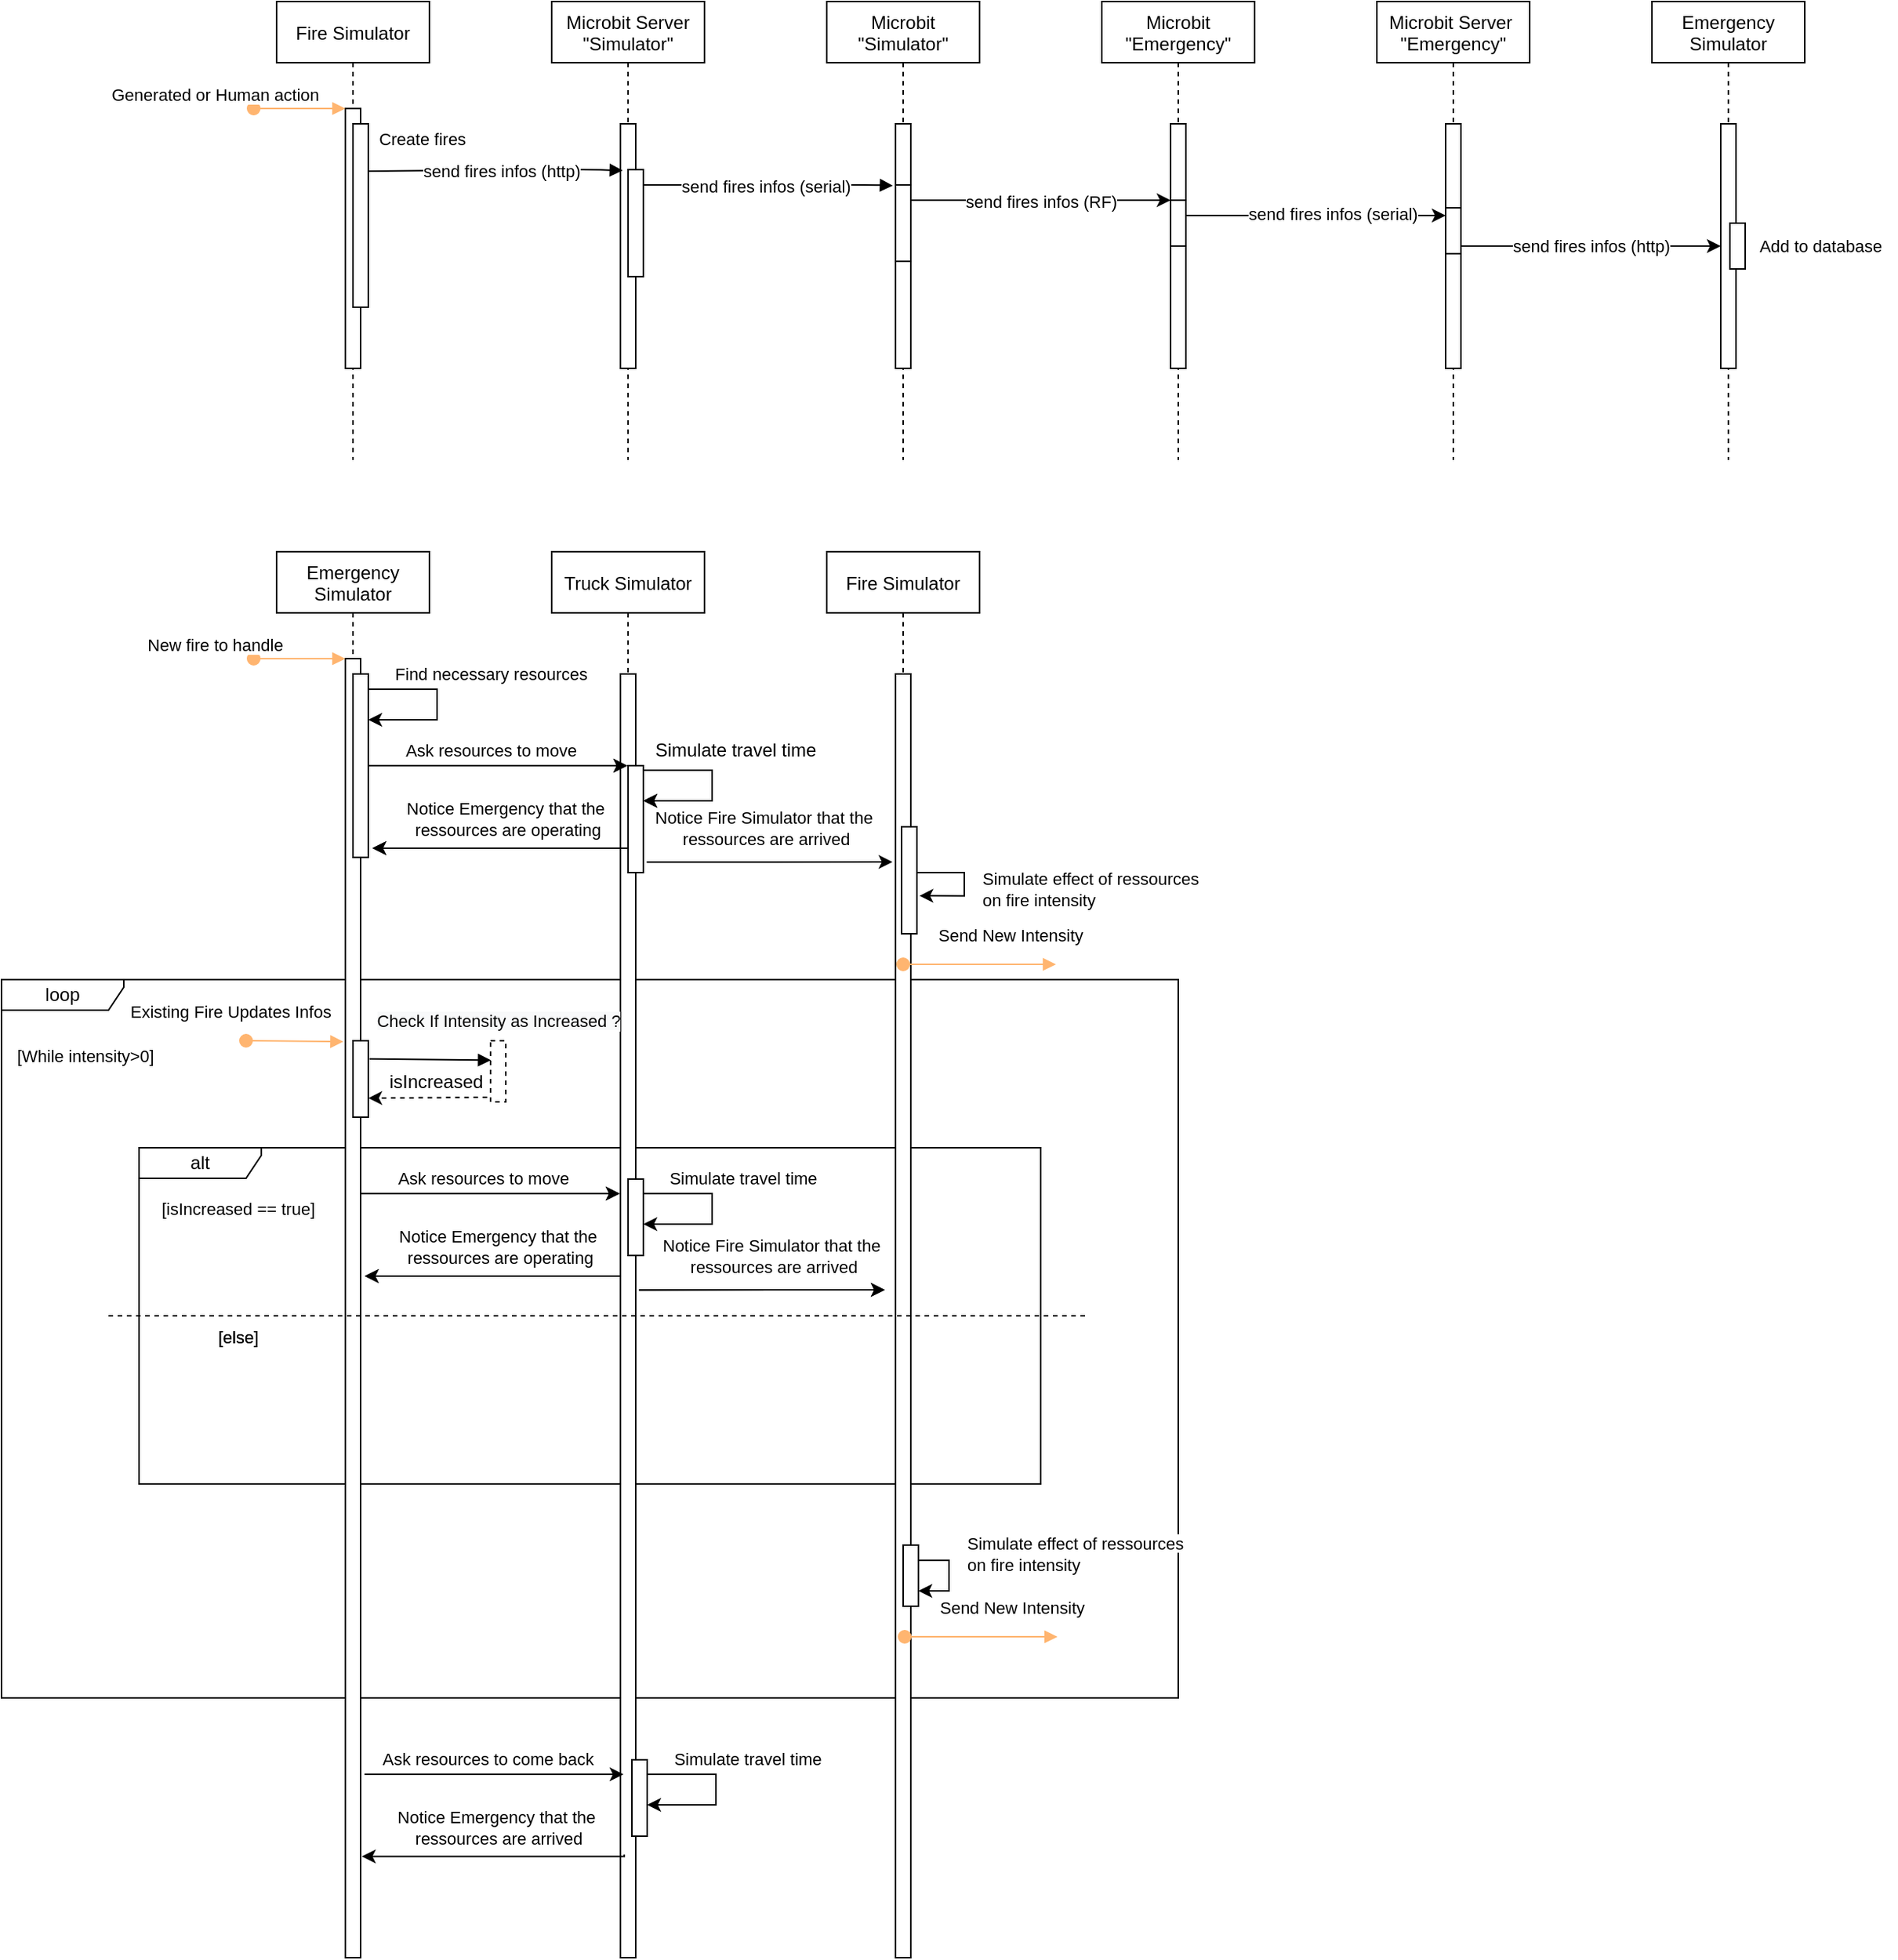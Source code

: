 <mxfile version="14.0.4" type="github">
  <diagram id="kgpKYQtTHZ0yAKxKKP6v" name="Page-1">
    <mxGraphModel dx="2438" dy="757" grid="1" gridSize="10" guides="1" tooltips="1" connect="1" arrows="1" fold="1" page="1" pageScale="1" pageWidth="850" pageHeight="1100" math="0" shadow="0" extFonts="Permanent Marker^https://fonts.googleapis.com/css?family=Permanent+Marker">
      <root>
        <mxCell id="0" />
        <mxCell id="1" parent="0" />
        <mxCell id="_Cd2gHY0J91j7cz8xgZX-41" value="loop" style="shape=umlFrame;whiteSpace=wrap;html=1;width=80;height=20;" parent="1" vertex="1">
          <mxGeometry x="-60" y="720" width="770" height="470" as="geometry" />
        </mxCell>
        <mxCell id="_Cd2gHY0J91j7cz8xgZX-14" value="alt" style="shape=umlFrame;whiteSpace=wrap;html=1;width=80;height=20;" parent="1" vertex="1">
          <mxGeometry x="30" y="830" width="590" height="220" as="geometry" />
        </mxCell>
        <mxCell id="3nuBFxr9cyL0pnOWT2aG-1" value="Fire Simulator" style="shape=umlLifeline;perimeter=lifelinePerimeter;container=1;collapsible=0;recursiveResize=0;rounded=0;shadow=0;strokeWidth=1;" parent="1" vertex="1">
          <mxGeometry x="120" y="80" width="100" height="300" as="geometry" />
        </mxCell>
        <mxCell id="3nuBFxr9cyL0pnOWT2aG-2" value="" style="points=[];perimeter=orthogonalPerimeter;rounded=0;shadow=0;strokeWidth=1;" parent="3nuBFxr9cyL0pnOWT2aG-1" vertex="1">
          <mxGeometry x="45" y="70" width="10" height="170" as="geometry" />
        </mxCell>
        <mxCell id="3nuBFxr9cyL0pnOWT2aG-3" value="Generated or Human action" style="verticalAlign=bottom;startArrow=oval;endArrow=block;startSize=8;shadow=0;strokeWidth=1;strokeColor=#FFB570;" parent="3nuBFxr9cyL0pnOWT2aG-1" target="3nuBFxr9cyL0pnOWT2aG-2" edge="1">
          <mxGeometry x="-1" y="-25" relative="1" as="geometry">
            <mxPoint x="-15" y="70" as="sourcePoint" />
            <mxPoint x="-25" y="-25" as="offset" />
          </mxGeometry>
        </mxCell>
        <mxCell id="3nuBFxr9cyL0pnOWT2aG-5" value="Microbit Server &#xa;&quot;Simulator&quot;" style="shape=umlLifeline;perimeter=lifelinePerimeter;container=1;collapsible=0;recursiveResize=0;rounded=0;shadow=0;strokeWidth=1;" parent="1" vertex="1">
          <mxGeometry x="300" y="80" width="100" height="300" as="geometry" />
        </mxCell>
        <mxCell id="3nuBFxr9cyL0pnOWT2aG-6" value="" style="points=[];perimeter=orthogonalPerimeter;rounded=0;shadow=0;strokeWidth=1;" parent="3nuBFxr9cyL0pnOWT2aG-5" vertex="1">
          <mxGeometry x="45" y="80" width="10" height="160" as="geometry" />
        </mxCell>
        <mxCell id="HOpp2nxaqxP0PWBmFJq2-1" value="Microbit &#xa;&quot;Simulator&quot;" style="shape=umlLifeline;perimeter=lifelinePerimeter;container=1;collapsible=0;recursiveResize=0;rounded=0;shadow=0;strokeWidth=1;" parent="1" vertex="1">
          <mxGeometry x="480" y="80" width="100" height="300" as="geometry" />
        </mxCell>
        <mxCell id="HOpp2nxaqxP0PWBmFJq2-2" value="" style="points=[];perimeter=orthogonalPerimeter;rounded=0;shadow=0;strokeWidth=1;" parent="HOpp2nxaqxP0PWBmFJq2-1" vertex="1">
          <mxGeometry x="45" y="80" width="10" height="160" as="geometry" />
        </mxCell>
        <mxCell id="9IBMMB6tiIiyF1nRFMf0-17" value="" style="rounded=0;whiteSpace=wrap;html=1;" parent="HOpp2nxaqxP0PWBmFJq2-1" vertex="1">
          <mxGeometry x="45" y="120" width="10" height="50" as="geometry" />
        </mxCell>
        <mxCell id="HOpp2nxaqxP0PWBmFJq2-3" value="Microbit &#xa;&quot;Emergency&quot;" style="shape=umlLifeline;perimeter=lifelinePerimeter;container=1;collapsible=0;recursiveResize=0;rounded=0;shadow=0;strokeWidth=1;" parent="1" vertex="1">
          <mxGeometry x="660" y="80" width="100" height="300" as="geometry" />
        </mxCell>
        <mxCell id="HOpp2nxaqxP0PWBmFJq2-4" value="" style="points=[];perimeter=orthogonalPerimeter;rounded=0;shadow=0;strokeWidth=1;" parent="HOpp2nxaqxP0PWBmFJq2-3" vertex="1">
          <mxGeometry x="45" y="80" width="10" height="160" as="geometry" />
        </mxCell>
        <mxCell id="9IBMMB6tiIiyF1nRFMf0-18" value="" style="rounded=0;whiteSpace=wrap;html=1;" parent="HOpp2nxaqxP0PWBmFJq2-3" vertex="1">
          <mxGeometry x="45" y="130" width="10" height="30" as="geometry" />
        </mxCell>
        <mxCell id="HOpp2nxaqxP0PWBmFJq2-5" value="Microbit Server &#xa;&quot;Emergency&quot;" style="shape=umlLifeline;perimeter=lifelinePerimeter;container=1;collapsible=0;recursiveResize=0;rounded=0;shadow=0;strokeWidth=1;" parent="1" vertex="1">
          <mxGeometry x="840" y="80" width="100" height="300" as="geometry" />
        </mxCell>
        <mxCell id="HOpp2nxaqxP0PWBmFJq2-6" value="" style="points=[];perimeter=orthogonalPerimeter;rounded=0;shadow=0;strokeWidth=1;" parent="HOpp2nxaqxP0PWBmFJq2-5" vertex="1">
          <mxGeometry x="45" y="80" width="10" height="160" as="geometry" />
        </mxCell>
        <mxCell id="9IBMMB6tiIiyF1nRFMf0-19" value="" style="rounded=0;whiteSpace=wrap;html=1;" parent="HOpp2nxaqxP0PWBmFJq2-5" vertex="1">
          <mxGeometry x="45" y="135" width="10" height="30" as="geometry" />
        </mxCell>
        <mxCell id="HOpp2nxaqxP0PWBmFJq2-7" value="Emergency &#xa;Simulator" style="shape=umlLifeline;perimeter=lifelinePerimeter;container=1;collapsible=0;recursiveResize=0;rounded=0;shadow=0;strokeWidth=1;" parent="1" vertex="1">
          <mxGeometry x="1020" y="80" width="100" height="300" as="geometry" />
        </mxCell>
        <mxCell id="HOpp2nxaqxP0PWBmFJq2-8" value="" style="points=[];perimeter=orthogonalPerimeter;rounded=0;shadow=0;strokeWidth=1;" parent="HOpp2nxaqxP0PWBmFJq2-7" vertex="1">
          <mxGeometry x="45" y="80" width="10" height="160" as="geometry" />
        </mxCell>
        <mxCell id="9IBMMB6tiIiyF1nRFMf0-20" value="" style="rounded=0;whiteSpace=wrap;html=1;" parent="HOpp2nxaqxP0PWBmFJq2-7" vertex="1">
          <mxGeometry x="51" y="145" width="10" height="30" as="geometry" />
        </mxCell>
        <mxCell id="HOpp2nxaqxP0PWBmFJq2-11" value="" style="verticalAlign=bottom;endArrow=block;shadow=0;strokeWidth=1;entryX=-0.171;entryY=0.253;entryDx=0;entryDy=0;entryPerimeter=0;" parent="1" source="3nuBFxr9cyL0pnOWT2aG-6" target="HOpp2nxaqxP0PWBmFJq2-2" edge="1">
          <mxGeometry relative="1" as="geometry">
            <mxPoint x="360" y="180.0" as="sourcePoint" />
            <mxPoint x="530.0" y="180.0" as="targetPoint" />
            <Array as="points">
              <mxPoint x="470" y="200" />
              <mxPoint x="510" y="200" />
            </Array>
          </mxGeometry>
        </mxCell>
        <mxCell id="9IBMMB6tiIiyF1nRFMf0-5" value="send fires infos (serial)" style="edgeLabel;html=1;align=center;verticalAlign=middle;resizable=0;points=[];" parent="HOpp2nxaqxP0PWBmFJq2-11" vertex="1" connectable="0">
          <mxGeometry x="-0.446" y="-1" relative="1" as="geometry">
            <mxPoint x="38.1" as="offset" />
          </mxGeometry>
        </mxCell>
        <mxCell id="9IBMMB6tiIiyF1nRFMf0-1" value="" style="rounded=0;whiteSpace=wrap;html=1;" parent="1" vertex="1">
          <mxGeometry x="170" y="160" width="10" height="120" as="geometry" />
        </mxCell>
        <mxCell id="9IBMMB6tiIiyF1nRFMf0-2" value="&lt;span style=&quot;font-size: 11px ; background-color: rgb(255 , 255 , 255)&quot;&gt;Create fires&lt;/span&gt;" style="text;html=1;align=center;verticalAlign=middle;resizable=0;points=[];autosize=1;" parent="1" vertex="1">
          <mxGeometry x="180" y="160" width="70" height="20" as="geometry" />
        </mxCell>
        <mxCell id="9IBMMB6tiIiyF1nRFMf0-3" value="" style="verticalAlign=bottom;endArrow=block;shadow=0;strokeWidth=1;entryX=0.148;entryY=0.191;entryDx=0;entryDy=0;entryPerimeter=0;" parent="1" target="3nuBFxr9cyL0pnOWT2aG-6" edge="1">
          <mxGeometry x="0.07" y="-20" relative="1" as="geometry">
            <mxPoint x="180" y="191" as="sourcePoint" />
            <mxPoint x="338.29" y="190.48" as="targetPoint" />
            <Array as="points">
              <mxPoint x="285" y="190" />
              <mxPoint x="325" y="190" />
            </Array>
            <mxPoint as="offset" />
          </mxGeometry>
        </mxCell>
        <mxCell id="9IBMMB6tiIiyF1nRFMf0-4" value="send fires infos (http)" style="edgeLabel;html=1;align=center;verticalAlign=middle;resizable=0;points=[];" parent="9IBMMB6tiIiyF1nRFMf0-3" vertex="1" connectable="0">
          <mxGeometry x="0.04" y="-1" relative="1" as="geometry">
            <mxPoint as="offset" />
          </mxGeometry>
        </mxCell>
        <mxCell id="9IBMMB6tiIiyF1nRFMf0-7" style="edgeStyle=orthogonalEdgeStyle;rounded=0;orthogonalLoop=1;jettySize=auto;html=1;" parent="1" source="HOpp2nxaqxP0PWBmFJq2-2" target="HOpp2nxaqxP0PWBmFJq2-4" edge="1">
          <mxGeometry relative="1" as="geometry">
            <Array as="points">
              <mxPoint x="640" y="210" />
              <mxPoint x="640" y="210" />
            </Array>
          </mxGeometry>
        </mxCell>
        <mxCell id="9IBMMB6tiIiyF1nRFMf0-8" value="&lt;span style=&quot;color: rgba(0 , 0 , 0 , 0) ; font-family: monospace ; font-size: 0px ; background-color: rgb(248 , 249 , 250)&quot;&gt;%3CmxGraphModel%3E%3Croot%3E%3CmxCell%20id%3D%220%22%2F%3E%3CmxCell%20id%3D%221%22%20parent%3D%220%22%2F%3E%3CmxCell%20id%3D%222%22%20value%3D%22send%20fires%20infos%20(serial)%22%20style%3D%22edgeLabel%3Bhtml%3D1%3Balign%3Dcenter%3BverticalAlign%3Dmiddle%3Bresizable%3D0%3Bpoints%3D%5B%5D%3B%22%20vertex%3D%221%22%20connectable%3D%220%22%20parent%3D%221%22%3E%3CmxGeometry%20x%3D%22439.997%22%20y%3D%22201%22%20as%3D%22geometry%22%2F%3E%3C%2FmxCell%3E%3C%2Froot%3E%3C%2FmxGraphModel%3E&lt;/span&gt;" style="edgeLabel;html=1;align=center;verticalAlign=middle;resizable=0;points=[];" parent="9IBMMB6tiIiyF1nRFMf0-7" vertex="1" connectable="0">
          <mxGeometry x="0.23" y="-1" relative="1" as="geometry">
            <mxPoint as="offset" />
          </mxGeometry>
        </mxCell>
        <mxCell id="9IBMMB6tiIiyF1nRFMf0-9" value="send fires infos (RF)" style="edgeLabel;html=1;align=center;verticalAlign=middle;resizable=0;points=[];" parent="9IBMMB6tiIiyF1nRFMf0-7" vertex="1" connectable="0">
          <mxGeometry x="0.117" y="-1" relative="1" as="geometry">
            <mxPoint x="-10.17" as="offset" />
          </mxGeometry>
        </mxCell>
        <mxCell id="9IBMMB6tiIiyF1nRFMf0-11" style="edgeStyle=orthogonalEdgeStyle;rounded=0;orthogonalLoop=1;jettySize=auto;html=1;" parent="1" source="HOpp2nxaqxP0PWBmFJq2-4" target="HOpp2nxaqxP0PWBmFJq2-6" edge="1">
          <mxGeometry relative="1" as="geometry">
            <Array as="points">
              <mxPoint x="810" y="220" />
              <mxPoint x="810" y="220" />
            </Array>
          </mxGeometry>
        </mxCell>
        <mxCell id="9IBMMB6tiIiyF1nRFMf0-12" value="send fires infos (serial)" style="edgeLabel;html=1;align=center;verticalAlign=middle;resizable=0;points=[];" parent="9IBMMB6tiIiyF1nRFMf0-11" vertex="1" connectable="0">
          <mxGeometry x="0.125" y="1" relative="1" as="geometry">
            <mxPoint as="offset" />
          </mxGeometry>
        </mxCell>
        <mxCell id="9IBMMB6tiIiyF1nRFMf0-13" style="edgeStyle=orthogonalEdgeStyle;rounded=0;orthogonalLoop=1;jettySize=auto;html=1;" parent="1" source="HOpp2nxaqxP0PWBmFJq2-6" target="HOpp2nxaqxP0PWBmFJq2-8" edge="1">
          <mxGeometry relative="1" as="geometry" />
        </mxCell>
        <mxCell id="9IBMMB6tiIiyF1nRFMf0-14" value="send fires infos (http)" style="edgeLabel;html=1;align=center;verticalAlign=middle;resizable=0;points=[];" parent="9IBMMB6tiIiyF1nRFMf0-13" vertex="1" connectable="0">
          <mxGeometry x="0.182" y="2" relative="1" as="geometry">
            <mxPoint x="-15.69" y="2" as="offset" />
          </mxGeometry>
        </mxCell>
        <mxCell id="9IBMMB6tiIiyF1nRFMf0-16" value="" style="rounded=0;whiteSpace=wrap;html=1;" parent="1" vertex="1">
          <mxGeometry x="350" y="190" width="10" height="70" as="geometry" />
        </mxCell>
        <mxCell id="9IBMMB6tiIiyF1nRFMf0-21" value="&lt;font style=&quot;font-size: 11px&quot;&gt;Add to database&lt;/font&gt;" style="text;html=1;align=center;verticalAlign=middle;resizable=0;points=[];autosize=1;" parent="1" vertex="1">
          <mxGeometry x="1080" y="230" width="100" height="20" as="geometry" />
        </mxCell>
        <mxCell id="9IBMMB6tiIiyF1nRFMf0-22" value="Emergency &#xa;Simulator" style="shape=umlLifeline;perimeter=lifelinePerimeter;container=1;collapsible=0;recursiveResize=0;rounded=0;shadow=0;strokeWidth=1;" parent="1" vertex="1">
          <mxGeometry x="120" y="440" width="100" height="920" as="geometry" />
        </mxCell>
        <mxCell id="9IBMMB6tiIiyF1nRFMf0-23" value="" style="points=[];perimeter=orthogonalPerimeter;rounded=0;shadow=0;strokeWidth=1;" parent="9IBMMB6tiIiyF1nRFMf0-22" vertex="1">
          <mxGeometry x="45" y="70" width="10" height="850" as="geometry" />
        </mxCell>
        <mxCell id="9IBMMB6tiIiyF1nRFMf0-24" value="New fire to handle" style="verticalAlign=bottom;startArrow=oval;endArrow=block;startSize=8;shadow=0;strokeWidth=1;strokeColor=#FFB570;" parent="9IBMMB6tiIiyF1nRFMf0-22" target="9IBMMB6tiIiyF1nRFMf0-23" edge="1">
          <mxGeometry x="-1" y="-25" relative="1" as="geometry">
            <mxPoint x="-15" y="70" as="sourcePoint" />
            <mxPoint x="-25" y="-25" as="offset" />
          </mxGeometry>
        </mxCell>
        <mxCell id="_Cd2gHY0J91j7cz8xgZX-11" value="" style="rounded=0;whiteSpace=wrap;html=1;" parent="9IBMMB6tiIiyF1nRFMf0-22" vertex="1">
          <mxGeometry x="50" y="320" width="10" height="50" as="geometry" />
        </mxCell>
        <mxCell id="9IBMMB6tiIiyF1nRFMf0-25" value="Truck Simulator" style="shape=umlLifeline;perimeter=lifelinePerimeter;container=1;collapsible=0;recursiveResize=0;rounded=0;shadow=0;strokeWidth=1;" parent="1" vertex="1">
          <mxGeometry x="300" y="440" width="100" height="920" as="geometry" />
        </mxCell>
        <mxCell id="9IBMMB6tiIiyF1nRFMf0-26" value="" style="points=[];perimeter=orthogonalPerimeter;rounded=0;shadow=0;strokeWidth=1;" parent="9IBMMB6tiIiyF1nRFMf0-25" vertex="1">
          <mxGeometry x="45" y="80" width="10" height="840" as="geometry" />
        </mxCell>
        <mxCell id="9IBMMB6tiIiyF1nRFMf0-27" value="Fire Simulator" style="shape=umlLifeline;perimeter=lifelinePerimeter;container=1;collapsible=0;recursiveResize=0;rounded=0;shadow=0;strokeWidth=1;" parent="1" vertex="1">
          <mxGeometry x="480" y="440" width="100" height="920" as="geometry" />
        </mxCell>
        <mxCell id="9IBMMB6tiIiyF1nRFMf0-28" value="" style="points=[];perimeter=orthogonalPerimeter;rounded=0;shadow=0;strokeWidth=1;" parent="9IBMMB6tiIiyF1nRFMf0-27" vertex="1">
          <mxGeometry x="45" y="80" width="10" height="840" as="geometry" />
        </mxCell>
        <mxCell id="9IBMMB6tiIiyF1nRFMf0-29" value="" style="rounded=0;whiteSpace=wrap;html=1;" parent="9IBMMB6tiIiyF1nRFMf0-27" vertex="1">
          <mxGeometry x="49" y="180" width="10" height="70" as="geometry" />
        </mxCell>
        <mxCell id="3ZhPSVdEmKSD0mF7kp4t-7" style="edgeStyle=orthogonalEdgeStyle;rounded=0;orthogonalLoop=1;jettySize=auto;html=1;entryX=1.167;entryY=0.645;entryDx=0;entryDy=0;entryPerimeter=0;" edge="1" parent="9IBMMB6tiIiyF1nRFMf0-27" source="9IBMMB6tiIiyF1nRFMf0-29" target="9IBMMB6tiIiyF1nRFMf0-29">
          <mxGeometry relative="1" as="geometry">
            <mxPoint x="110" y="215" as="targetPoint" />
            <Array as="points">
              <mxPoint x="90" y="210" />
              <mxPoint x="90" y="225" />
            </Array>
          </mxGeometry>
        </mxCell>
        <mxCell id="9IBMMB6tiIiyF1nRFMf0-59" style="edgeStyle=orthogonalEdgeStyle;rounded=0;orthogonalLoop=1;jettySize=auto;html=1;entryX=1;entryY=0.25;entryDx=0;entryDy=0;" parent="1" target="9IBMMB6tiIiyF1nRFMf0-41" edge="1">
          <mxGeometry relative="1" as="geometry">
            <mxPoint x="180" y="594" as="targetPoint" />
            <mxPoint x="180" y="564.034" as="sourcePoint" />
            <Array as="points">
              <mxPoint x="180" y="530" />
              <mxPoint x="225" y="530" />
              <mxPoint x="225" y="550" />
            </Array>
          </mxGeometry>
        </mxCell>
        <mxCell id="9IBMMB6tiIiyF1nRFMf0-63" style="edgeStyle=orthogonalEdgeStyle;rounded=0;orthogonalLoop=1;jettySize=auto;html=1;" parent="1" source="9IBMMB6tiIiyF1nRFMf0-41" target="9IBMMB6tiIiyF1nRFMf0-25" edge="1">
          <mxGeometry relative="1" as="geometry">
            <Array as="points">
              <mxPoint x="300" y="580" />
              <mxPoint x="300" y="580" />
            </Array>
          </mxGeometry>
        </mxCell>
        <mxCell id="9IBMMB6tiIiyF1nRFMf0-64" value="Ask resources to move" style="edgeLabel;html=1;align=center;verticalAlign=middle;resizable=0;points=[];" parent="9IBMMB6tiIiyF1nRFMf0-63" vertex="1" connectable="0">
          <mxGeometry x="-0.248" relative="1" as="geometry">
            <mxPoint x="16.55" y="-10" as="offset" />
          </mxGeometry>
        </mxCell>
        <mxCell id="9IBMMB6tiIiyF1nRFMf0-41" value="" style="rounded=0;whiteSpace=wrap;html=1;" parent="1" vertex="1">
          <mxGeometry x="170" y="520" width="10" height="120" as="geometry" />
        </mxCell>
        <mxCell id="_Cd2gHY0J91j7cz8xgZX-1" style="edgeStyle=orthogonalEdgeStyle;rounded=0;orthogonalLoop=1;jettySize=auto;html=1;exitX=1.219;exitY=0.902;exitDx=0;exitDy=0;exitPerimeter=0;" parent="1" source="9IBMMB6tiIiyF1nRFMf0-52" edge="1">
          <mxGeometry relative="1" as="geometry">
            <mxPoint x="523" y="643" as="targetPoint" />
            <Array as="points">
              <mxPoint x="523" y="644" />
            </Array>
          </mxGeometry>
        </mxCell>
        <mxCell id="_Cd2gHY0J91j7cz8xgZX-2" style="edgeStyle=orthogonalEdgeStyle;rounded=0;orthogonalLoop=1;jettySize=auto;html=1;exitX=0;exitY=0.75;exitDx=0;exitDy=0;entryX=1.267;entryY=0.95;entryDx=0;entryDy=0;entryPerimeter=0;" parent="1" source="9IBMMB6tiIiyF1nRFMf0-52" target="9IBMMB6tiIiyF1nRFMf0-41" edge="1">
          <mxGeometry relative="1" as="geometry">
            <Array as="points">
              <mxPoint x="350" y="634" />
            </Array>
          </mxGeometry>
        </mxCell>
        <mxCell id="_Cd2gHY0J91j7cz8xgZX-3" value="Notice Emergency that the&amp;nbsp;&lt;br&gt;ressources are arrived" style="edgeLabel;html=1;align=center;verticalAlign=middle;resizable=0;points=[];" parent="_Cd2gHY0J91j7cz8xgZX-2" vertex="1" connectable="0">
          <mxGeometry x="0.167" relative="1" as="geometry">
            <mxPoint x="17.5" y="-19" as="offset" />
          </mxGeometry>
        </mxCell>
        <mxCell id="9IBMMB6tiIiyF1nRFMf0-52" value="" style="rounded=0;whiteSpace=wrap;html=1;" parent="1" vertex="1">
          <mxGeometry x="350" y="580" width="10" height="70" as="geometry" />
        </mxCell>
        <mxCell id="9IBMMB6tiIiyF1nRFMf0-62" value="&lt;font style=&quot;font-size: 11px&quot;&gt;Find necessary resources&lt;/font&gt;" style="text;html=1;align=center;verticalAlign=middle;resizable=0;points=[];autosize=1;" parent="1" vertex="1">
          <mxGeometry x="190" y="510" width="140" height="20" as="geometry" />
        </mxCell>
        <mxCell id="9IBMMB6tiIiyF1nRFMf0-65" style="edgeStyle=orthogonalEdgeStyle;rounded=0;orthogonalLoop=1;jettySize=auto;html=1;entryX=1;entryY=0.25;entryDx=0;entryDy=0;" parent="1" edge="1">
          <mxGeometry relative="1" as="geometry">
            <mxPoint x="360" y="602.97" as="targetPoint" />
            <mxPoint x="360" y="617.004" as="sourcePoint" />
            <Array as="points">
              <mxPoint x="360" y="583" />
              <mxPoint x="405" y="583" />
              <mxPoint x="405" y="603" />
            </Array>
          </mxGeometry>
        </mxCell>
        <mxCell id="9IBMMB6tiIiyF1nRFMf0-66" value="Simulate travel time" style="text;html=1;align=center;verticalAlign=middle;resizable=0;points=[];autosize=1;" parent="1" vertex="1">
          <mxGeometry x="360" y="560" width="120" height="20" as="geometry" />
        </mxCell>
        <mxCell id="_Cd2gHY0J91j7cz8xgZX-4" value="Notice Fire Simulator that the&amp;nbsp;&lt;br&gt;ressources are arrived" style="edgeLabel;html=1;align=center;verticalAlign=middle;resizable=0;points=[];" parent="1" vertex="1" connectable="0">
          <mxGeometry x="440" y="621" as="geometry" />
        </mxCell>
        <mxCell id="_Cd2gHY0J91j7cz8xgZX-5" value="Send New Intensity" style="html=1;verticalAlign=bottom;startArrow=oval;startFill=1;endArrow=block;startSize=8;strokeColor=#FFB570;" parent="1" edge="1">
          <mxGeometry x="0.4" y="10" width="60" relative="1" as="geometry">
            <mxPoint x="530" y="710" as="sourcePoint" />
            <mxPoint x="630" y="710" as="targetPoint" />
            <mxPoint as="offset" />
          </mxGeometry>
        </mxCell>
        <mxCell id="_Cd2gHY0J91j7cz8xgZX-10" value="Existing Fire Updates Infos" style="verticalAlign=bottom;startArrow=oval;endArrow=block;startSize=8;shadow=0;strokeWidth=1;entryX=-0.129;entryY=0.387;entryDx=0;entryDy=0;entryPerimeter=0;strokeColor=#FFB570;" parent="1" edge="1">
          <mxGeometry x="-1" y="14" relative="1" as="geometry">
            <mxPoint x="100" y="760" as="sourcePoint" />
            <mxPoint x="-10" y="4" as="offset" />
            <mxPoint x="163.71" y="760.59" as="targetPoint" />
          </mxGeometry>
        </mxCell>
        <mxCell id="_Cd2gHY0J91j7cz8xgZX-15" value="" style="line;strokeWidth=1;fillColor=none;align=left;verticalAlign=middle;spacingTop=-1;spacingLeft=3;spacingRight=3;rotatable=0;labelPosition=right;points=[];portConstraint=eastwest;dashed=1;" parent="1" vertex="1">
          <mxGeometry x="10" y="936" width="640" height="8" as="geometry" />
        </mxCell>
        <mxCell id="_Cd2gHY0J91j7cz8xgZX-17" value="" style="html=1;points=[];perimeter=orthogonalPerimeter;dashed=1;" parent="1" vertex="1">
          <mxGeometry x="260" y="760" width="10" height="40" as="geometry" />
        </mxCell>
        <mxCell id="_Cd2gHY0J91j7cz8xgZX-18" value="&lt;span style=&quot;background-color: rgb(248 , 249 , 250)&quot;&gt;Check If Intensity as Increased ?&lt;/span&gt;" style="html=1;verticalAlign=bottom;endArrow=block;exitX=1.276;exitY=0.137;exitDx=0;exitDy=0;exitPerimeter=0;entryX=0.032;entryY=0.318;entryDx=0;entryDy=0;entryPerimeter=0;" parent="1" target="_Cd2gHY0J91j7cz8xgZX-17" edge="1">
          <mxGeometry x="1" y="18" relative="1" as="geometry">
            <mxPoint x="180.76" y="771.85" as="sourcePoint" />
            <mxPoint x="258" y="771.85" as="targetPoint" />
            <mxPoint x="5" y="1" as="offset" />
          </mxGeometry>
        </mxCell>
        <mxCell id="_Cd2gHY0J91j7cz8xgZX-22" value="" style="endArrow=classic;html=1;exitX=-0.136;exitY=0.842;exitDx=0;exitDy=0;exitPerimeter=0;entryX=1.084;entryY=0.684;entryDx=0;entryDy=0;entryPerimeter=0;dashed=1;" parent="1" edge="1">
          <mxGeometry width="50" height="50" relative="1" as="geometry">
            <mxPoint x="257.8" y="797.0" as="sourcePoint" />
            <mxPoint x="180.0" y="797.52" as="targetPoint" />
          </mxGeometry>
        </mxCell>
        <mxCell id="_Cd2gHY0J91j7cz8xgZX-23" value="isIncreased" style="text;html=1;align=center;verticalAlign=middle;resizable=0;points=[];autosize=1;" parent="1" vertex="1">
          <mxGeometry x="184" y="777" width="80" height="20" as="geometry" />
        </mxCell>
        <mxCell id="_Cd2gHY0J91j7cz8xgZX-24" value="[isIncreased == true]" style="text;html=1;strokeColor=none;fillColor=none;align=center;verticalAlign=middle;whiteSpace=wrap;rounded=0;dashed=1;fontSize=11;" parent="1" vertex="1">
          <mxGeometry x="40" y="860" width="110" height="20" as="geometry" />
        </mxCell>
        <mxCell id="_Cd2gHY0J91j7cz8xgZX-25" value="[else]" style="text;html=1;strokeColor=none;fillColor=none;align=center;verticalAlign=middle;whiteSpace=wrap;rounded=0;dashed=1;fontSize=11;" parent="1" vertex="1">
          <mxGeometry x="40" y="944" width="110" height="20" as="geometry" />
        </mxCell>
        <mxCell id="_Cd2gHY0J91j7cz8xgZX-26" style="edgeStyle=orthogonalEdgeStyle;rounded=0;orthogonalLoop=1;jettySize=auto;html=1;" parent="1" edge="1">
          <mxGeometry relative="1" as="geometry">
            <Array as="points">
              <mxPoint x="300" y="580" />
              <mxPoint x="300" y="580" />
            </Array>
            <mxPoint x="180" y="580" as="sourcePoint" />
            <mxPoint x="349.5" y="580" as="targetPoint" />
          </mxGeometry>
        </mxCell>
        <mxCell id="_Cd2gHY0J91j7cz8xgZX-27" value="Ask resources to move" style="edgeLabel;html=1;align=center;verticalAlign=middle;resizable=0;points=[];" parent="_Cd2gHY0J91j7cz8xgZX-26" vertex="1" connectable="0">
          <mxGeometry x="-0.248" relative="1" as="geometry">
            <mxPoint x="16.55" y="-10" as="offset" />
          </mxGeometry>
        </mxCell>
        <mxCell id="_Cd2gHY0J91j7cz8xgZX-28" style="edgeStyle=orthogonalEdgeStyle;rounded=0;orthogonalLoop=1;jettySize=auto;html=1;exitX=0;exitY=0.75;exitDx=0;exitDy=0;entryX=1.267;entryY=0.95;entryDx=0;entryDy=0;entryPerimeter=0;" parent="1" edge="1">
          <mxGeometry relative="1" as="geometry">
            <mxPoint x="350" y="632.5" as="sourcePoint" />
            <mxPoint x="182.67" y="634" as="targetPoint" />
            <Array as="points">
              <mxPoint x="350" y="634" />
            </Array>
          </mxGeometry>
        </mxCell>
        <mxCell id="_Cd2gHY0J91j7cz8xgZX-29" value="Notice Emergency that the&amp;nbsp;&lt;br&gt;ressources are operating" style="edgeLabel;html=1;align=center;verticalAlign=middle;resizable=0;points=[];" parent="_Cd2gHY0J91j7cz8xgZX-28" vertex="1" connectable="0">
          <mxGeometry x="0.167" relative="1" as="geometry">
            <mxPoint x="17.5" y="-19" as="offset" />
          </mxGeometry>
        </mxCell>
        <mxCell id="_Cd2gHY0J91j7cz8xgZX-30" value="Notice Fire Simulator that the&amp;nbsp;&lt;br&gt;ressources are arrived" style="edgeLabel;html=1;align=center;verticalAlign=middle;resizable=0;points=[];" parent="1" vertex="1" connectable="0">
          <mxGeometry x="440" y="621" as="geometry" />
        </mxCell>
        <mxCell id="_Cd2gHY0J91j7cz8xgZX-31" style="edgeStyle=orthogonalEdgeStyle;rounded=0;orthogonalLoop=1;jettySize=auto;html=1;entryX=1;entryY=0.25;entryDx=0;entryDy=0;" parent="1" edge="1">
          <mxGeometry relative="1" as="geometry">
            <mxPoint x="360" y="602.97" as="targetPoint" />
            <mxPoint x="360" y="617.004" as="sourcePoint" />
            <Array as="points">
              <mxPoint x="360" y="583" />
              <mxPoint x="405" y="583" />
              <mxPoint x="405" y="603" />
            </Array>
          </mxGeometry>
        </mxCell>
        <mxCell id="_Cd2gHY0J91j7cz8xgZX-32" style="edgeStyle=orthogonalEdgeStyle;rounded=0;orthogonalLoop=1;jettySize=auto;html=1;exitX=1.219;exitY=0.902;exitDx=0;exitDy=0;exitPerimeter=0;" parent="1" edge="1">
          <mxGeometry relative="1" as="geometry">
            <mxPoint x="357.19" y="923.14" as="sourcePoint" />
            <mxPoint x="518" y="923" as="targetPoint" />
            <Array as="points">
              <mxPoint x="518" y="924" />
            </Array>
          </mxGeometry>
        </mxCell>
        <mxCell id="_Cd2gHY0J91j7cz8xgZX-33" style="edgeStyle=orthogonalEdgeStyle;rounded=0;orthogonalLoop=1;jettySize=auto;html=1;" parent="1" edge="1">
          <mxGeometry relative="1" as="geometry">
            <Array as="points">
              <mxPoint x="295" y="860" />
              <mxPoint x="295" y="860" />
            </Array>
            <mxPoint x="175" y="860" as="sourcePoint" />
            <mxPoint x="344.5" y="860" as="targetPoint" />
          </mxGeometry>
        </mxCell>
        <mxCell id="_Cd2gHY0J91j7cz8xgZX-34" value="Ask resources to move" style="edgeLabel;html=1;align=center;verticalAlign=middle;resizable=0;points=[];" parent="_Cd2gHY0J91j7cz8xgZX-33" vertex="1" connectable="0">
          <mxGeometry x="-0.248" relative="1" as="geometry">
            <mxPoint x="16.55" y="-10" as="offset" />
          </mxGeometry>
        </mxCell>
        <mxCell id="_Cd2gHY0J91j7cz8xgZX-35" style="edgeStyle=orthogonalEdgeStyle;rounded=0;orthogonalLoop=1;jettySize=auto;html=1;exitX=0;exitY=0.75;exitDx=0;exitDy=0;entryX=1.267;entryY=0.95;entryDx=0;entryDy=0;entryPerimeter=0;" parent="1" edge="1">
          <mxGeometry relative="1" as="geometry">
            <mxPoint x="345" y="912.5" as="sourcePoint" />
            <mxPoint x="177.67" y="914" as="targetPoint" />
            <Array as="points">
              <mxPoint x="345" y="914" />
            </Array>
          </mxGeometry>
        </mxCell>
        <mxCell id="_Cd2gHY0J91j7cz8xgZX-36" value="Notice Emergency that the&amp;nbsp;&lt;br&gt;ressources are arrived" style="edgeLabel;html=1;align=center;verticalAlign=middle;resizable=0;points=[];" parent="_Cd2gHY0J91j7cz8xgZX-35" vertex="1" connectable="0">
          <mxGeometry x="0.167" relative="1" as="geometry">
            <mxPoint x="17.5" y="-19" as="offset" />
          </mxGeometry>
        </mxCell>
        <mxCell id="_Cd2gHY0J91j7cz8xgZX-37" style="edgeStyle=orthogonalEdgeStyle;rounded=0;orthogonalLoop=1;jettySize=auto;html=1;entryX=1;entryY=0.25;entryDx=0;entryDy=0;" parent="1" edge="1">
          <mxGeometry relative="1" as="geometry">
            <mxPoint x="360" y="879.97" as="targetPoint" />
            <mxPoint x="360" y="894.004" as="sourcePoint" />
            <Array as="points">
              <mxPoint x="360" y="860" />
              <mxPoint x="405" y="860" />
              <mxPoint x="405" y="880" />
            </Array>
          </mxGeometry>
        </mxCell>
        <mxCell id="_Cd2gHY0J91j7cz8xgZX-39" value="Notice Fire Simulator that the&amp;nbsp;&lt;br&gt;ressources are arrived" style="edgeLabel;html=1;align=center;verticalAlign=middle;resizable=0;points=[];" parent="1" vertex="1" connectable="0">
          <mxGeometry x="445" y="900.5" as="geometry" />
        </mxCell>
        <mxCell id="_Cd2gHY0J91j7cz8xgZX-42" value="Notice Fire Simulator that the&amp;nbsp;&lt;br&gt;ressources are arrived" style="edgeLabel;html=1;align=center;verticalAlign=middle;resizable=0;points=[];" parent="1" vertex="1" connectable="0">
          <mxGeometry x="445" y="900.5" as="geometry" />
        </mxCell>
        <mxCell id="_Cd2gHY0J91j7cz8xgZX-43" style="edgeStyle=orthogonalEdgeStyle;rounded=0;orthogonalLoop=1;jettySize=auto;html=1;exitX=1.219;exitY=0.902;exitDx=0;exitDy=0;exitPerimeter=0;" parent="1" edge="1">
          <mxGeometry relative="1" as="geometry">
            <mxPoint x="357.19" y="923.14" as="sourcePoint" />
            <mxPoint x="518" y="923" as="targetPoint" />
            <Array as="points">
              <mxPoint x="518" y="924" />
            </Array>
          </mxGeometry>
        </mxCell>
        <mxCell id="_Cd2gHY0J91j7cz8xgZX-44" value="&lt;font style=&quot;font-size: 11px&quot;&gt;Simulate travel time&lt;/font&gt;" style="text;html=1;align=center;verticalAlign=middle;resizable=0;points=[];autosize=1;" parent="1" vertex="1">
          <mxGeometry x="370" y="840" width="110" height="20" as="geometry" />
        </mxCell>
        <mxCell id="_Cd2gHY0J91j7cz8xgZX-46" style="edgeStyle=orthogonalEdgeStyle;rounded=0;orthogonalLoop=1;jettySize=auto;html=1;" parent="1" edge="1">
          <mxGeometry relative="1" as="geometry">
            <Array as="points">
              <mxPoint x="295" y="860" />
              <mxPoint x="295" y="860" />
            </Array>
            <mxPoint x="175" y="860" as="sourcePoint" />
            <mxPoint x="344.5" y="860" as="targetPoint" />
          </mxGeometry>
        </mxCell>
        <mxCell id="_Cd2gHY0J91j7cz8xgZX-47" value="Ask resources to move" style="edgeLabel;html=1;align=center;verticalAlign=middle;resizable=0;points=[];" parent="_Cd2gHY0J91j7cz8xgZX-46" vertex="1" connectable="0">
          <mxGeometry x="-0.248" relative="1" as="geometry">
            <mxPoint x="16.55" y="-10" as="offset" />
          </mxGeometry>
        </mxCell>
        <mxCell id="_Cd2gHY0J91j7cz8xgZX-48" style="edgeStyle=orthogonalEdgeStyle;rounded=0;orthogonalLoop=1;jettySize=auto;html=1;exitX=0;exitY=0.75;exitDx=0;exitDy=0;entryX=1.267;entryY=0.95;entryDx=0;entryDy=0;entryPerimeter=0;" parent="1" edge="1">
          <mxGeometry relative="1" as="geometry">
            <mxPoint x="345" y="912.5" as="sourcePoint" />
            <mxPoint x="177.67" y="914" as="targetPoint" />
            <Array as="points">
              <mxPoint x="345" y="914" />
            </Array>
          </mxGeometry>
        </mxCell>
        <mxCell id="_Cd2gHY0J91j7cz8xgZX-49" value="Notice Emergency that the&amp;nbsp;&lt;br&gt;ressources are operating" style="edgeLabel;html=1;align=center;verticalAlign=middle;resizable=0;points=[];" parent="_Cd2gHY0J91j7cz8xgZX-48" vertex="1" connectable="0">
          <mxGeometry x="0.167" relative="1" as="geometry">
            <mxPoint x="17.5" y="-19" as="offset" />
          </mxGeometry>
        </mxCell>
        <mxCell id="_Cd2gHY0J91j7cz8xgZX-50" value="[else]" style="text;html=1;strokeColor=none;fillColor=none;align=center;verticalAlign=middle;whiteSpace=wrap;rounded=0;dashed=1;fontSize=11;" parent="1" vertex="1">
          <mxGeometry x="40" y="944" width="110" height="20" as="geometry" />
        </mxCell>
        <mxCell id="_Cd2gHY0J91j7cz8xgZX-51" value="" style="line;strokeWidth=1;fillColor=none;align=left;verticalAlign=middle;spacingTop=-1;spacingLeft=3;spacingRight=3;rotatable=0;labelPosition=right;points=[];portConstraint=eastwest;dashed=1;" parent="1" vertex="1">
          <mxGeometry x="10" y="936" width="640" height="8" as="geometry" />
        </mxCell>
        <mxCell id="_Cd2gHY0J91j7cz8xgZX-56" value="[While intensity&amp;gt;0]" style="text;html=1;strokeColor=none;fillColor=none;align=center;verticalAlign=middle;whiteSpace=wrap;rounded=0;dashed=1;fontSize=11;" parent="1" vertex="1">
          <mxGeometry x="-60" y="760" width="110" height="20" as="geometry" />
        </mxCell>
        <mxCell id="_Cd2gHY0J91j7cz8xgZX-57" value="" style="rounded=0;whiteSpace=wrap;html=1;" parent="1" vertex="1">
          <mxGeometry x="530" y="1090" width="10" height="40" as="geometry" />
        </mxCell>
        <mxCell id="_Cd2gHY0J91j7cz8xgZX-59" value="Send New Intensity" style="html=1;verticalAlign=bottom;startArrow=oval;startFill=1;endArrow=block;startSize=8;strokeColor=#FFB570;" parent="1" edge="1">
          <mxGeometry x="0.4" y="10" width="60" relative="1" as="geometry">
            <mxPoint x="531" y="1150" as="sourcePoint" />
            <mxPoint x="631" y="1150" as="targetPoint" />
            <mxPoint as="offset" />
          </mxGeometry>
        </mxCell>
        <mxCell id="3ZhPSVdEmKSD0mF7kp4t-3" style="edgeStyle=orthogonalEdgeStyle;rounded=0;orthogonalLoop=1;jettySize=auto;html=1;" edge="1" parent="1" source="_Cd2gHY0J91j7cz8xgZX-57" target="_Cd2gHY0J91j7cz8xgZX-57">
          <mxGeometry relative="1" as="geometry" />
        </mxCell>
        <mxCell id="3ZhPSVdEmKSD0mF7kp4t-4" value="&lt;font style=&quot;font-size: 11px&quot;&gt;&lt;span style=&quot;color: rgb(0 , 0 , 0) ; font-family: &amp;#34;helvetica&amp;#34; ; font-style: normal ; font-weight: 400 ; letter-spacing: normal ; text-align: center ; text-indent: 0px ; text-transform: none ; word-spacing: 0px ; background-color: rgb(255 , 255 , 255)&quot;&gt;Simulate effect of ressources&lt;/span&gt;&lt;br style=&quot;color: rgb(0 , 0 , 0) ; font-family: &amp;#34;helvetica&amp;#34; ; font-style: normal ; font-weight: 400 ; letter-spacing: normal ; text-align: center ; text-indent: 0px ; text-transform: none ; word-spacing: 0px ; background-color: rgb(248 , 249 , 250)&quot;&gt;&lt;span style=&quot;color: rgb(0 , 0 , 0) ; font-family: &amp;#34;helvetica&amp;#34; ; font-style: normal ; font-weight: 400 ; letter-spacing: normal ; text-align: center ; text-indent: 0px ; text-transform: none ; word-spacing: 0px ; background-color: rgb(255 , 255 , 255)&quot;&gt;on fire intensity&lt;/span&gt;&lt;/font&gt;" style="text;whiteSpace=wrap;html=1;" vertex="1" parent="1">
          <mxGeometry x="570" y="1075" width="170" height="40" as="geometry" />
        </mxCell>
        <mxCell id="3ZhPSVdEmKSD0mF7kp4t-6" value="&lt;span style=&quot;color: rgb(0, 0, 0); font-family: helvetica; font-size: 11px; font-style: normal; font-weight: 400; letter-spacing: normal; text-align: center; text-indent: 0px; text-transform: none; word-spacing: 0px; background-color: rgb(255, 255, 255); display: inline; float: none;&quot;&gt;Simulate effect of ressources&lt;/span&gt;&lt;br style=&quot;color: rgb(0, 0, 0); font-family: helvetica; font-size: 11px; font-style: normal; font-weight: 400; letter-spacing: normal; text-align: center; text-indent: 0px; text-transform: none; word-spacing: 0px;&quot;&gt;&lt;span style=&quot;color: rgb(0, 0, 0); font-family: helvetica; font-size: 11px; font-style: normal; font-weight: 400; letter-spacing: normal; text-align: center; text-indent: 0px; text-transform: none; word-spacing: 0px; background-color: rgb(255, 255, 255); display: inline; float: none;&quot;&gt;on fire intensity&lt;/span&gt;" style="text;whiteSpace=wrap;html=1;" vertex="1" parent="1">
          <mxGeometry x="580" y="640" width="170" height="40" as="geometry" />
        </mxCell>
        <mxCell id="3ZhPSVdEmKSD0mF7kp4t-10" value="" style="rounded=0;whiteSpace=wrap;html=1;" vertex="1" parent="1">
          <mxGeometry x="350" y="850.5" width="10" height="50" as="geometry" />
        </mxCell>
        <mxCell id="3ZhPSVdEmKSD0mF7kp4t-14" style="edgeStyle=orthogonalEdgeStyle;rounded=0;orthogonalLoop=1;jettySize=auto;html=1;entryX=1;entryY=0.25;entryDx=0;entryDy=0;" edge="1" parent="1">
          <mxGeometry relative="1" as="geometry">
            <mxPoint x="362.5" y="1259.97" as="targetPoint" />
            <mxPoint x="362.5" y="1274.004" as="sourcePoint" />
            <Array as="points">
              <mxPoint x="362.5" y="1240" />
              <mxPoint x="407.5" y="1240" />
              <mxPoint x="407.5" y="1260" />
            </Array>
          </mxGeometry>
        </mxCell>
        <mxCell id="3ZhPSVdEmKSD0mF7kp4t-16" value="&lt;font style=&quot;font-size: 11px&quot;&gt;Simulate travel time&lt;/font&gt;" style="text;html=1;align=center;verticalAlign=middle;resizable=0;points=[];autosize=1;" vertex="1" parent="1">
          <mxGeometry x="372.5" y="1220" width="110" height="20" as="geometry" />
        </mxCell>
        <mxCell id="3ZhPSVdEmKSD0mF7kp4t-17" style="edgeStyle=orthogonalEdgeStyle;rounded=0;orthogonalLoop=1;jettySize=auto;html=1;" edge="1" parent="1">
          <mxGeometry relative="1" as="geometry">
            <Array as="points">
              <mxPoint x="297.5" y="1240" />
              <mxPoint x="297.5" y="1240" />
            </Array>
            <mxPoint x="177.5" y="1240" as="sourcePoint" />
            <mxPoint x="347" y="1240" as="targetPoint" />
          </mxGeometry>
        </mxCell>
        <mxCell id="3ZhPSVdEmKSD0mF7kp4t-18" value="Ask resources to come back" style="edgeLabel;html=1;align=center;verticalAlign=middle;resizable=0;points=[];" vertex="1" connectable="0" parent="3ZhPSVdEmKSD0mF7kp4t-17">
          <mxGeometry x="-0.248" relative="1" as="geometry">
            <mxPoint x="16.55" y="-10" as="offset" />
          </mxGeometry>
        </mxCell>
        <mxCell id="3ZhPSVdEmKSD0mF7kp4t-19" style="edgeStyle=orthogonalEdgeStyle;rounded=0;orthogonalLoop=1;jettySize=auto;html=1;exitX=0;exitY=0.75;exitDx=0;exitDy=0;entryX=1.079;entryY=0.922;entryDx=0;entryDy=0;entryPerimeter=0;" edge="1" parent="1" target="9IBMMB6tiIiyF1nRFMf0-23">
          <mxGeometry relative="1" as="geometry">
            <mxPoint x="347.5" y="1292.5" as="sourcePoint" />
            <mxPoint x="180.17" y="1294" as="targetPoint" />
            <Array as="points">
              <mxPoint x="348" y="1294" />
            </Array>
          </mxGeometry>
        </mxCell>
        <mxCell id="3ZhPSVdEmKSD0mF7kp4t-20" value="Notice Emergency that the&amp;nbsp;&lt;br&gt;ressources are arrived" style="edgeLabel;html=1;align=center;verticalAlign=middle;resizable=0;points=[];" vertex="1" connectable="0" parent="3ZhPSVdEmKSD0mF7kp4t-19">
          <mxGeometry x="0.167" relative="1" as="geometry">
            <mxPoint x="17.5" y="-19" as="offset" />
          </mxGeometry>
        </mxCell>
        <mxCell id="3ZhPSVdEmKSD0mF7kp4t-21" value="" style="rounded=0;whiteSpace=wrap;html=1;" vertex="1" parent="1">
          <mxGeometry x="352.5" y="1230.5" width="10" height="50" as="geometry" />
        </mxCell>
      </root>
    </mxGraphModel>
  </diagram>
</mxfile>
